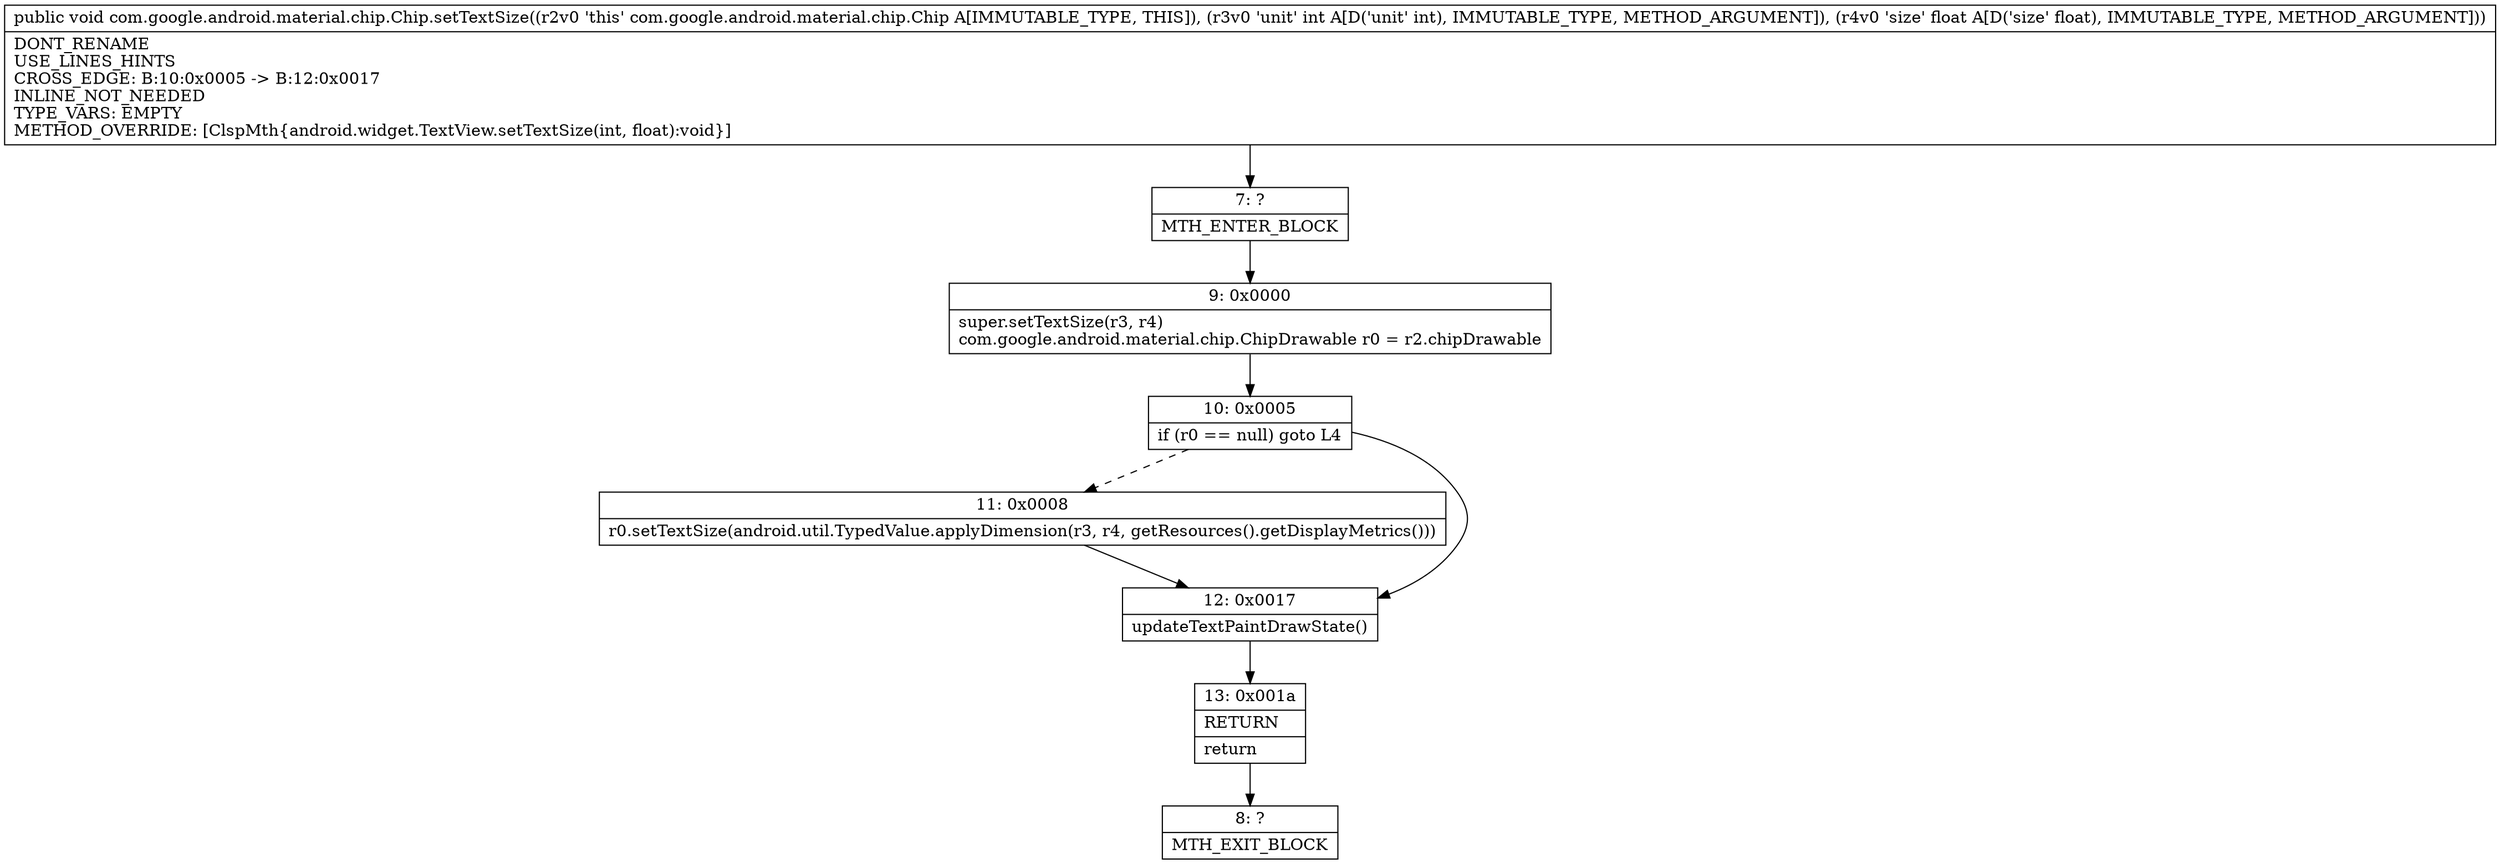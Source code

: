 digraph "CFG forcom.google.android.material.chip.Chip.setTextSize(IF)V" {
Node_7 [shape=record,label="{7\:\ ?|MTH_ENTER_BLOCK\l}"];
Node_9 [shape=record,label="{9\:\ 0x0000|super.setTextSize(r3, r4)\lcom.google.android.material.chip.ChipDrawable r0 = r2.chipDrawable\l}"];
Node_10 [shape=record,label="{10\:\ 0x0005|if (r0 == null) goto L4\l}"];
Node_11 [shape=record,label="{11\:\ 0x0008|r0.setTextSize(android.util.TypedValue.applyDimension(r3, r4, getResources().getDisplayMetrics()))\l}"];
Node_12 [shape=record,label="{12\:\ 0x0017|updateTextPaintDrawState()\l}"];
Node_13 [shape=record,label="{13\:\ 0x001a|RETURN\l|return\l}"];
Node_8 [shape=record,label="{8\:\ ?|MTH_EXIT_BLOCK\l}"];
MethodNode[shape=record,label="{public void com.google.android.material.chip.Chip.setTextSize((r2v0 'this' com.google.android.material.chip.Chip A[IMMUTABLE_TYPE, THIS]), (r3v0 'unit' int A[D('unit' int), IMMUTABLE_TYPE, METHOD_ARGUMENT]), (r4v0 'size' float A[D('size' float), IMMUTABLE_TYPE, METHOD_ARGUMENT]))  | DONT_RENAME\lUSE_LINES_HINTS\lCROSS_EDGE: B:10:0x0005 \-\> B:12:0x0017\lINLINE_NOT_NEEDED\lTYPE_VARS: EMPTY\lMETHOD_OVERRIDE: [ClspMth\{android.widget.TextView.setTextSize(int, float):void\}]\l}"];
MethodNode -> Node_7;Node_7 -> Node_9;
Node_9 -> Node_10;
Node_10 -> Node_11[style=dashed];
Node_10 -> Node_12;
Node_11 -> Node_12;
Node_12 -> Node_13;
Node_13 -> Node_8;
}

